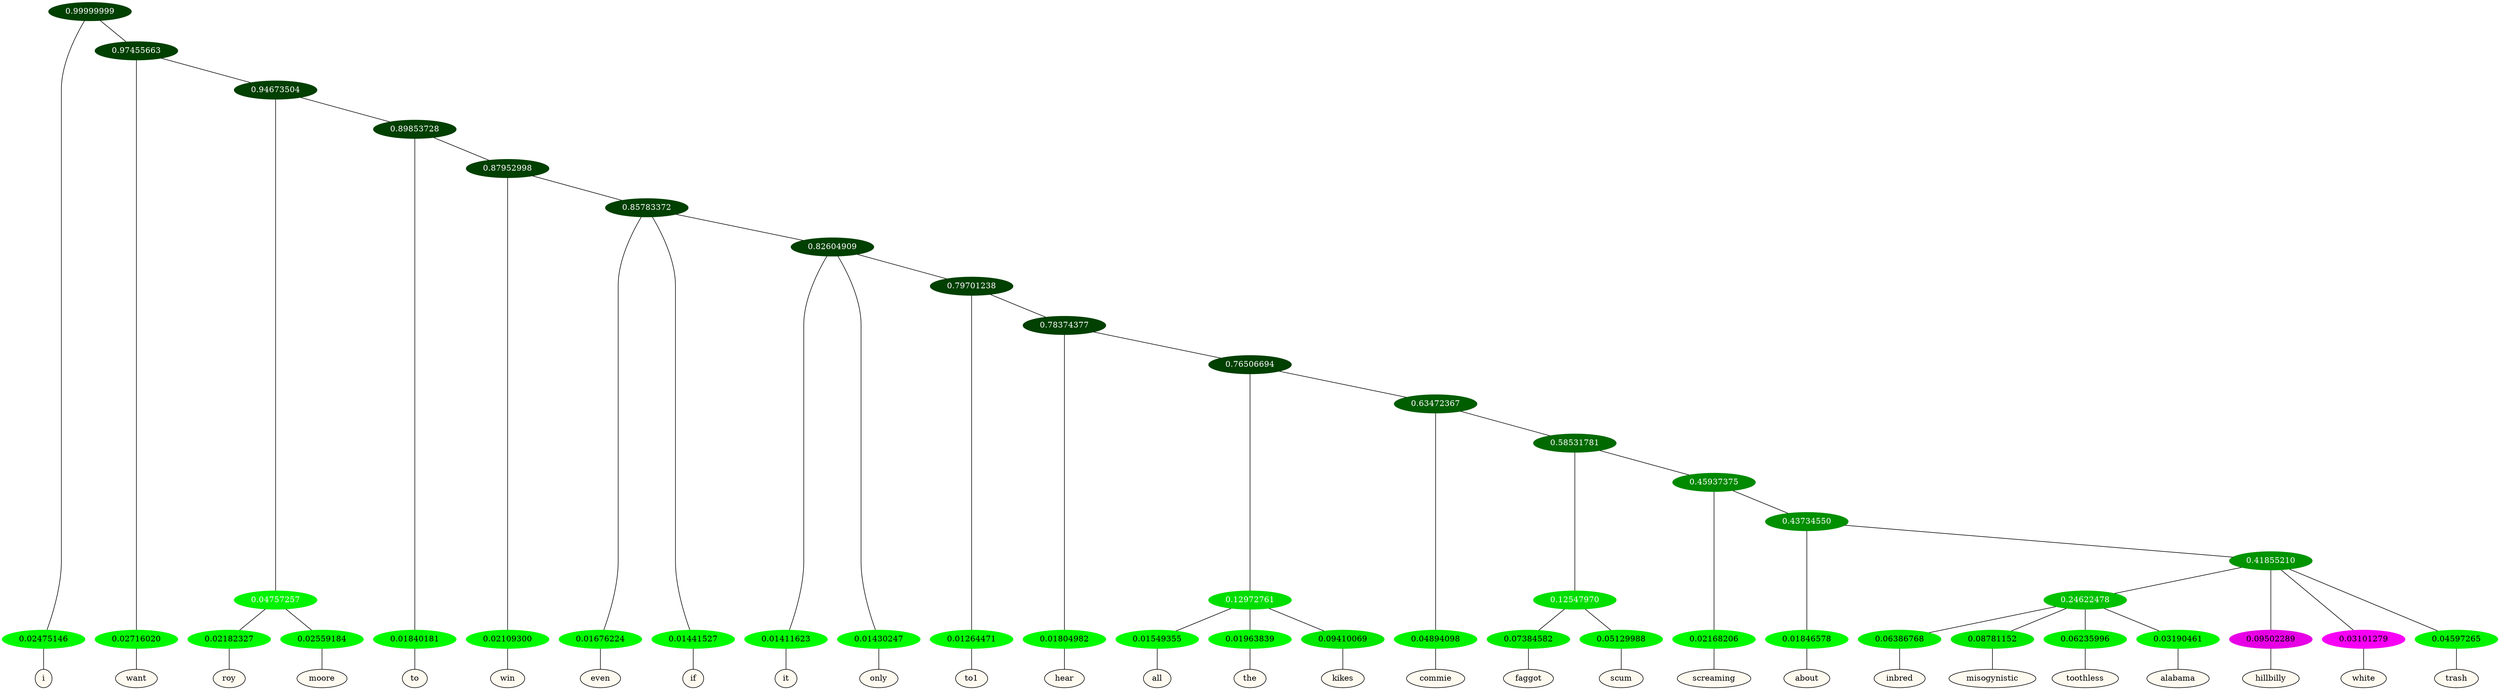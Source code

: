 graph {
	node [format=png height=0.15 nodesep=0.001 ordering=out overlap=prism overlap_scaling=0.01 ranksep=0.001 ratio=0.2 style=filled width=0.15]
	{
		rank=same
		a_w_1 [label=i color=black fillcolor=floralwhite style="filled,solid"]
		a_w_3 [label=want color=black fillcolor=floralwhite style="filled,solid"]
		a_w_7 [label=roy color=black fillcolor=floralwhite style="filled,solid"]
		a_w_8 [label=moore color=black fillcolor=floralwhite style="filled,solid"]
		a_w_9 [label=to color=black fillcolor=floralwhite style="filled,solid"]
		a_w_11 [label=win color=black fillcolor=floralwhite style="filled,solid"]
		a_w_13 [label=even color=black fillcolor=floralwhite style="filled,solid"]
		a_w_14 [label=if color=black fillcolor=floralwhite style="filled,solid"]
		a_w_16 [label=it color=black fillcolor=floralwhite style="filled,solid"]
		a_w_17 [label=only color=black fillcolor=floralwhite style="filled,solid"]
		a_w_19 [label=to1 color=black fillcolor=floralwhite style="filled,solid"]
		a_w_21 [label=hear color=black fillcolor=floralwhite style="filled,solid"]
		a_w_25 [label=all color=black fillcolor=floralwhite style="filled,solid"]
		a_w_26 [label=the color=black fillcolor=floralwhite style="filled,solid"]
		a_w_27 [label=kikes color=black fillcolor=floralwhite style="filled,solid"]
		a_w_28 [label=commie color=black fillcolor=floralwhite style="filled,solid"]
		a_w_32 [label=faggot color=black fillcolor=floralwhite style="filled,solid"]
		a_w_33 [label=scum color=black fillcolor=floralwhite style="filled,solid"]
		a_w_34 [label=screaming color=black fillcolor=floralwhite style="filled,solid"]
		a_w_36 [label=about color=black fillcolor=floralwhite style="filled,solid"]
		a_w_42 [label=inbred color=black fillcolor=floralwhite style="filled,solid"]
		a_w_43 [label=misogynistic color=black fillcolor=floralwhite style="filled,solid"]
		a_w_44 [label=toothless color=black fillcolor=floralwhite style="filled,solid"]
		a_w_45 [label=alabama color=black fillcolor=floralwhite style="filled,solid"]
		a_w_39 [label=hillbilly color=black fillcolor=floralwhite style="filled,solid"]
		a_w_40 [label=white color=black fillcolor=floralwhite style="filled,solid"]
		a_w_41 [label=trash color=black fillcolor=floralwhite style="filled,solid"]
	}
	a_n_1 -- a_w_1
	a_n_3 -- a_w_3
	a_n_7 -- a_w_7
	a_n_8 -- a_w_8
	a_n_9 -- a_w_9
	a_n_11 -- a_w_11
	a_n_13 -- a_w_13
	a_n_14 -- a_w_14
	a_n_16 -- a_w_16
	a_n_17 -- a_w_17
	a_n_19 -- a_w_19
	a_n_21 -- a_w_21
	a_n_25 -- a_w_25
	a_n_26 -- a_w_26
	a_n_27 -- a_w_27
	a_n_28 -- a_w_28
	a_n_32 -- a_w_32
	a_n_33 -- a_w_33
	a_n_34 -- a_w_34
	a_n_36 -- a_w_36
	a_n_42 -- a_w_42
	a_n_43 -- a_w_43
	a_n_44 -- a_w_44
	a_n_45 -- a_w_45
	a_n_39 -- a_w_39
	a_n_40 -- a_w_40
	a_n_41 -- a_w_41
	{
		rank=same
		a_n_1 [label=0.02475146 color="0.334 1.000 0.975" fontcolor=black]
		a_n_3 [label=0.02716020 color="0.334 1.000 0.973" fontcolor=black]
		a_n_7 [label=0.02182327 color="0.334 1.000 0.978" fontcolor=black]
		a_n_8 [label=0.02559184 color="0.334 1.000 0.974" fontcolor=black]
		a_n_9 [label=0.01840181 color="0.334 1.000 0.982" fontcolor=black]
		a_n_11 [label=0.02109300 color="0.334 1.000 0.979" fontcolor=black]
		a_n_13 [label=0.01676224 color="0.334 1.000 0.983" fontcolor=black]
		a_n_14 [label=0.01441527 color="0.334 1.000 0.986" fontcolor=black]
		a_n_16 [label=0.01411623 color="0.334 1.000 0.986" fontcolor=black]
		a_n_17 [label=0.01430247 color="0.334 1.000 0.986" fontcolor=black]
		a_n_19 [label=0.01264471 color="0.334 1.000 0.987" fontcolor=black]
		a_n_21 [label=0.01804982 color="0.334 1.000 0.982" fontcolor=black]
		a_n_25 [label=0.01549355 color="0.334 1.000 0.985" fontcolor=black]
		a_n_26 [label=0.01963839 color="0.334 1.000 0.980" fontcolor=black]
		a_n_27 [label=0.09410069 color="0.334 1.000 0.906" fontcolor=black]
		a_n_28 [label=0.04894098 color="0.334 1.000 0.951" fontcolor=black]
		a_n_32 [label=0.07384582 color="0.334 1.000 0.926" fontcolor=black]
		a_n_33 [label=0.05129988 color="0.334 1.000 0.949" fontcolor=black]
		a_n_34 [label=0.02168206 color="0.334 1.000 0.978" fontcolor=black]
		a_n_36 [label=0.01846578 color="0.334 1.000 0.982" fontcolor=black]
		a_n_42 [label=0.06386768 color="0.334 1.000 0.936" fontcolor=black]
		a_n_43 [label=0.08781152 color="0.334 1.000 0.912" fontcolor=black]
		a_n_44 [label=0.06235996 color="0.334 1.000 0.938" fontcolor=black]
		a_n_45 [label=0.03190461 color="0.334 1.000 0.968" fontcolor=black]
		a_n_39 [label=0.09502289 color="0.835 1.000 0.905" fontcolor=black]
		a_n_40 [label=0.03101279 color="0.835 1.000 0.969" fontcolor=black]
		a_n_41 [label=0.04597265 color="0.334 1.000 0.954" fontcolor=black]
	}
	a_n_0 [label=0.99999999 color="0.334 1.000 0.250" fontcolor=grey99]
	a_n_0 -- a_n_1
	a_n_2 [label=0.97455663 color="0.334 1.000 0.250" fontcolor=grey99]
	a_n_0 -- a_n_2
	a_n_2 -- a_n_3
	a_n_4 [label=0.94673504 color="0.334 1.000 0.250" fontcolor=grey99]
	a_n_2 -- a_n_4
	a_n_5 [label=0.04757257 color="0.334 1.000 0.952" fontcolor=grey99]
	a_n_4 -- a_n_5
	a_n_6 [label=0.89853728 color="0.334 1.000 0.250" fontcolor=grey99]
	a_n_4 -- a_n_6
	a_n_5 -- a_n_7
	a_n_5 -- a_n_8
	a_n_6 -- a_n_9
	a_n_10 [label=0.87952998 color="0.334 1.000 0.250" fontcolor=grey99]
	a_n_6 -- a_n_10
	a_n_10 -- a_n_11
	a_n_12 [label=0.85783372 color="0.334 1.000 0.250" fontcolor=grey99]
	a_n_10 -- a_n_12
	a_n_12 -- a_n_13
	a_n_12 -- a_n_14
	a_n_15 [label=0.82604909 color="0.334 1.000 0.250" fontcolor=grey99]
	a_n_12 -- a_n_15
	a_n_15 -- a_n_16
	a_n_15 -- a_n_17
	a_n_18 [label=0.79701238 color="0.334 1.000 0.250" fontcolor=grey99]
	a_n_15 -- a_n_18
	a_n_18 -- a_n_19
	a_n_20 [label=0.78374377 color="0.334 1.000 0.250" fontcolor=grey99]
	a_n_18 -- a_n_20
	a_n_20 -- a_n_21
	a_n_22 [label=0.76506694 color="0.334 1.000 0.250" fontcolor=grey99]
	a_n_20 -- a_n_22
	a_n_23 [label=0.12972761 color="0.334 1.000 0.870" fontcolor=grey99]
	a_n_22 -- a_n_23
	a_n_24 [label=0.63472367 color="0.334 1.000 0.365" fontcolor=grey99]
	a_n_22 -- a_n_24
	a_n_23 -- a_n_25
	a_n_23 -- a_n_26
	a_n_23 -- a_n_27
	a_n_24 -- a_n_28
	a_n_29 [label=0.58531781 color="0.334 1.000 0.415" fontcolor=grey99]
	a_n_24 -- a_n_29
	a_n_30 [label=0.12547970 color="0.334 1.000 0.875" fontcolor=grey99]
	a_n_29 -- a_n_30
	a_n_31 [label=0.45937375 color="0.334 1.000 0.541" fontcolor=grey99]
	a_n_29 -- a_n_31
	a_n_30 -- a_n_32
	a_n_30 -- a_n_33
	a_n_31 -- a_n_34
	a_n_35 [label=0.43734550 color="0.334 1.000 0.563" fontcolor=grey99]
	a_n_31 -- a_n_35
	a_n_35 -- a_n_36
	a_n_37 [label=0.41855210 color="0.334 1.000 0.581" fontcolor=grey99]
	a_n_35 -- a_n_37
	a_n_38 [label=0.24622478 color="0.334 1.000 0.754" fontcolor=grey99]
	a_n_37 -- a_n_38
	a_n_37 -- a_n_39
	a_n_37 -- a_n_40
	a_n_37 -- a_n_41
	a_n_38 -- a_n_42
	a_n_38 -- a_n_43
	a_n_38 -- a_n_44
	a_n_38 -- a_n_45
}
